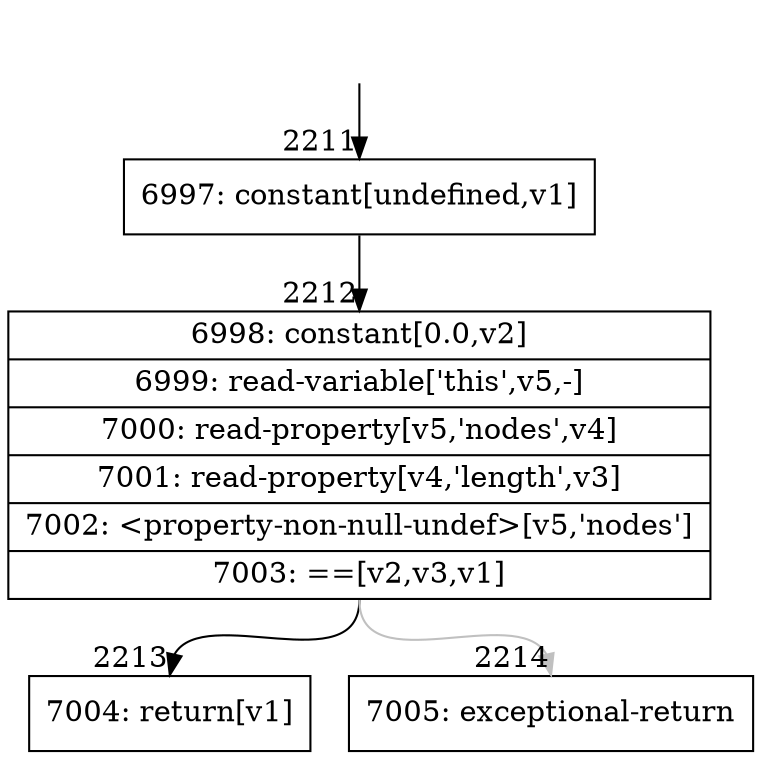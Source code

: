 digraph {
rankdir="TD"
BB_entry119[shape=none,label=""];
BB_entry119 -> BB2211 [tailport=s, headport=n, headlabel="    2211"]
BB2211 [shape=record label="{6997: constant[undefined,v1]}" ] 
BB2211 -> BB2212 [tailport=s, headport=n, headlabel="      2212"]
BB2212 [shape=record label="{6998: constant[0.0,v2]|6999: read-variable['this',v5,-]|7000: read-property[v5,'nodes',v4]|7001: read-property[v4,'length',v3]|7002: \<property-non-null-undef\>[v5,'nodes']|7003: ==[v2,v3,v1]}" ] 
BB2212 -> BB2213 [tailport=s, headport=n, headlabel="      2213"]
BB2212 -> BB2214 [tailport=s, headport=n, color=gray, headlabel="      2214"]
BB2213 [shape=record label="{7004: return[v1]}" ] 
BB2214 [shape=record label="{7005: exceptional-return}" ] 
//#$~ 2297
}
